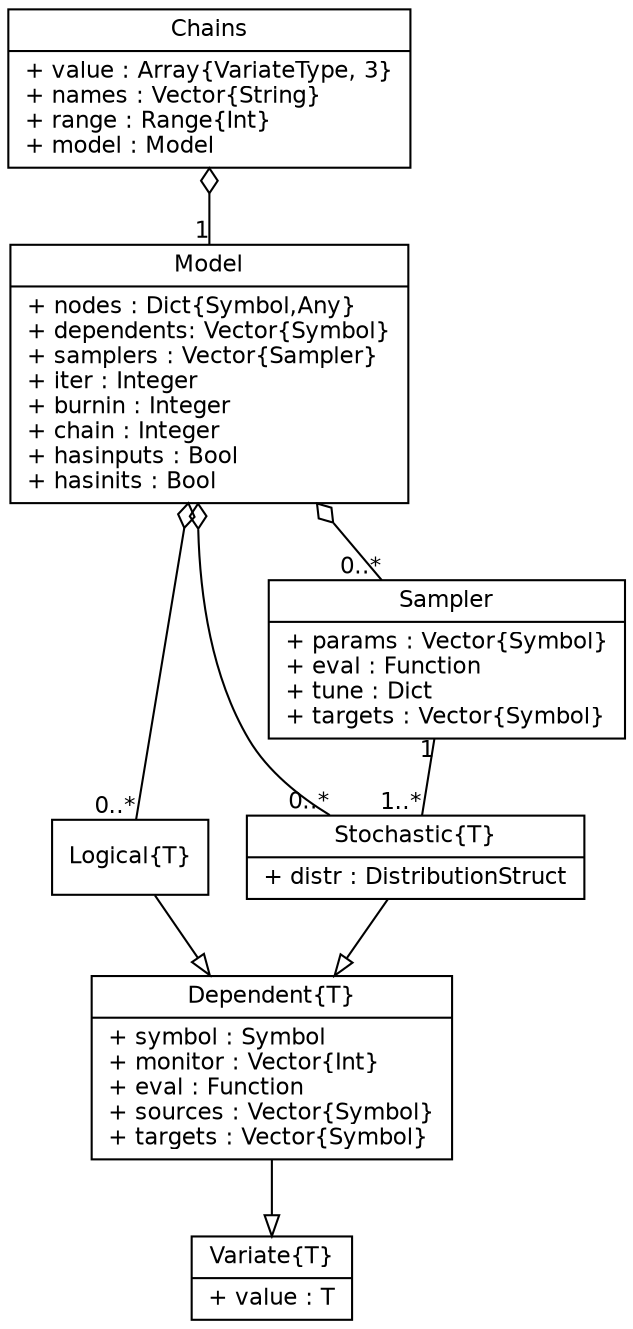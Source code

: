 graph MCMC {
	fontname = "Helvetica"
	fontsize = 11
	overlap = scalexy
	sep = "+0,26"

	node [fontname = "Helvetica", fontsize = 11, shape = record]

	edge [fontname = "Helvetica", fontsize = 11, dir = both, arrowtail = none, arrowhead = none]

	Variate [label = "{Variate\{T\}|+ value : T\l}"]

	Dependent [label = "{Dependent\{T\}|+ symbol : Symbol\l+ monitor : Vector\{Int\}\l+ eval : Function\l+ sources : Vector\{Symbol\}\l+ targets : Vector\{Symbol\}\l}"]
	
	Logical [label = "{Logical\{T\}}"]
	
	Stochastic [label = "{Stochastic\{T\}|+ distr : DistributionStruct\l}"]

	Sampler [label = "{Sampler|+ params : Vector\{Symbol\}\l+ eval : Function\l+ tune : Dict\l+ targets : Vector\{Symbol\}\l}"]
	
	Model [label = "{Model|+ nodes : Dict\{Symbol,Any\}\l+ dependents: Vector\{Symbol\}\l+ samplers : Vector\{Sampler\}\l+ iter : Integer\l+ burnin : Integer\l+ chain : Integer\l+ hasinputs : Bool\l+ hasinits : Bool\l}"]
	
	Chains [label = "{Chains|+ value : Array\{VariateType, 3\}\l+ names : Vector\{String\}\l+ range : Range\{Int\}\l+ model : Model\l}"]

	Dependent -- Variate[len = 0.9, arrowhead = empty]
	Logical -- Dependent[arrowhead = empty]
	Stochastic -- Dependent[arrowhead = empty]
	Sampler -- Stochastic[len = 1.2, taillabel = "1", headlabel = "1..*"]
	Model -- Sampler[arrowtail = odiamond, headlabel = "0..*"]
	Model -- Logical[arrowtail = odiamond, headlabel = "0..*"]
	Model -- Stochastic[arrowtail = odiamond, headlabel = "0..*"]
	Chains -- Model[len = 1.2, arrowtail = odiamond, headlabel = "1"]

}

